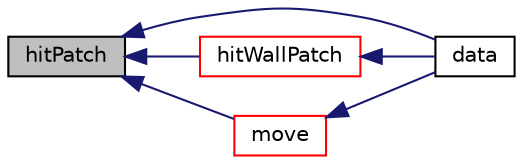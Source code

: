 digraph "hitPatch"
{
  bgcolor="transparent";
  edge [fontname="Helvetica",fontsize="10",labelfontname="Helvetica",labelfontsize="10"];
  node [fontname="Helvetica",fontsize="10",shape=record];
  rankdir="LR";
  Node151 [label="hitPatch",height=0.2,width=0.4,color="black", fillcolor="grey75", style="filled", fontcolor="black"];
  Node151 -> Node152 [dir="back",color="midnightblue",fontsize="10",style="solid",fontname="Helvetica"];
  Node152 [label="data",height=0.2,width=0.4,color="black",URL="$a24221.html#ad7f8023f823553543ca50bd5d11b877b",tooltip="Transported label. "];
  Node151 -> Node153 [dir="back",color="midnightblue",fontsize="10",style="solid",fontname="Helvetica"];
  Node153 [label="hitWallPatch",height=0.2,width=0.4,color="red",URL="$a24221.html#a83ddd4996e7a12d68168442c5f04ca72",tooltip="Overridable function to handle the particle hitting a wallPatch. "];
  Node153 -> Node152 [dir="back",color="midnightblue",fontsize="10",style="solid",fontname="Helvetica"];
  Node151 -> Node159 [dir="back",color="midnightblue",fontsize="10",style="solid",fontname="Helvetica"];
  Node159 [label="move",height=0.2,width=0.4,color="red",URL="$a24221.html#aa3b793966d64802fdf262dd4d14d21ed",tooltip="Track all particles to their end point. "];
  Node159 -> Node152 [dir="back",color="midnightblue",fontsize="10",style="solid",fontname="Helvetica"];
}
